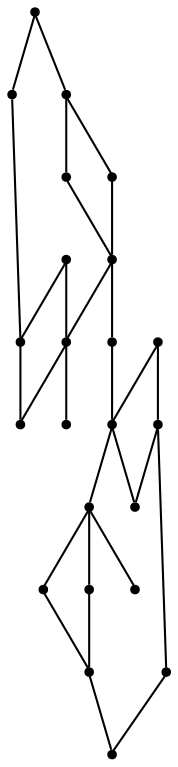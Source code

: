 graph {
  node [shape=point,comment="{\"directed\":false,\"doi\":\"10.1007/978-3-031-22203-0_12\",\"figure\":\"9 (5)\"}"]

  v0 [pos="971.8089905079961,981.7770019128038"]
  v1 [pos="971.808990507996,898.6658283644551"]
  v2 [pos="971.8089905079961,815.5515072280066"]
  v3 [pos="971.8089905079961,1189.5564459900872"]
  v4 [pos="971.808990507996,1106.4452565448287"]
  v5 [pos="971.808990507996,1272.6707830234454"]
  v6 [pos="930.2512888288729,898.6658283644551"]
  v7 [pos="930.2512888288729,981.7770019128038"]
  v8 [pos="930.2502555170853,1023.3320322951422"]
  v9 [pos="930.2512888288728,1106.4452565448287"]
  v10 [pos="930.2502555170853,1064.8882072549718"]
  v11 [pos="930.2512888288728,1189.5564459900872"]
  v12 [pos="847.1380474768283,981.7770019128038"]
  v13 [pos="847.1380474768283,898.6658283644551"]
  v14 [pos="847.1380474768282,1044.111184868"]
  v15 [pos="847.1380474768283,1106.4452565448287"]
  v16 [pos="847.1380474768283,1189.556445990087"]
  v17 [pos="805.5825078039068,815.5515072280066"]
  v18 [pos="805.5825078039068,898.6658283644551"]
  v19 [pos="805.5825078039068,981.7770019128038"]
  v20 [pos="805.5825078039068,1106.445256544829"]
  v21 [pos="805.5825078039068,1189.5564459900872"]
  v22 [pos="805.5825078039068,1272.6707830234454"]

  v0 -- v1 [id="-1",pos="971.8089905079961,981.7770019128038 971.808990507996,898.6658283644551 971.808990507996,898.6658283644551 971.808990507996,898.6658283644551"]
  v22 -- v5 [id="-2",pos="805.5825078039068,1272.6707830234454 971.808990507996,1272.6707830234454 971.808990507996,1272.6707830234454 971.808990507996,1272.6707830234454"]
  v22 -- v21 [id="-3",pos="805.5825078039068,1272.6707830234454 805.5825078039068,1189.5564459900872 805.5825078039068,1189.5564459900872 805.5825078039068,1189.5564459900872"]
  v21 -- v20 [id="-4",pos="805.5825078039068,1189.5564459900872 805.5825078039068,1106.445256544829 805.5825078039068,1106.445256544829 805.5825078039068,1106.445256544829"]
  v21 -- v16 [id="-5",pos="805.5825078039068,1189.5564459900872 847.1380474768283,1189.556445990087 847.1380474768283,1189.556445990087 847.1380474768283,1189.556445990087"]
  v20 -- v15 [id="-7",pos="805.5825078039068,1106.445256544829 847.1380474768283,1106.4452565448287 847.1380474768283,1106.4452565448287 847.1380474768283,1106.4452565448287"]
  v15 -- v9 [id="-8",pos="847.1380474768283,1106.4452565448287 930.2512888288728,1106.4452565448287 930.2512888288728,1106.4452565448287 930.2512888288728,1106.4452565448287"]
  v9 -- v4 [id="-9",pos="930.2512888288728,1106.4452565448287 971.808990507996,1106.4452565448287 971.808990507996,1106.4452565448287 971.808990507996,1106.4452565448287"]
  v19 -- v12 [id="-11",pos="805.5825078039068,981.7770019128038 847.1380474768283,981.7770019128038 847.1380474768283,981.7770019128038 847.1380474768283,981.7770019128038"]
  v12 -- v7 [id="-12",pos="847.1380474768283,981.7770019128038 930.2512888288729,981.7770019128038 930.2512888288729,981.7770019128038 930.2512888288729,981.7770019128038"]
  v7 -- v0 [id="-13",pos="930.2512888288729,981.7770019128038 971.8089905079961,981.7770019128038 971.8089905079961,981.7770019128038 971.8089905079961,981.7770019128038"]
  v19 -- v18 [id="-14",pos="805.5825078039068,981.7770019128038 805.5825078039068,898.6658283644551 805.5825078039068,898.6658283644551 805.5825078039068,898.6658283644551"]
  v18 -- v17 [id="-15",pos="805.5825078039068,898.6658283644551 805.5825078039068,815.5515072280066 805.5825078039068,815.5515072280066 805.5825078039068,815.5515072280066"]
  v18 -- v13 [id="-18",pos="805.5825078039068,898.6658283644551 847.1380474768283,898.6658283644551 847.1380474768283,898.6658283644551 847.1380474768283,898.6658283644551"]
  v17 -- v2 [id="-19",pos="805.5825078039068,815.5515072280066 971.8089905079961,815.5515072280066 971.8089905079961,815.5515072280066 971.8089905079961,815.5515072280066"]
  v16 -- v15 [id="-20",pos="847.1380474768283,1189.556445990087 847.1380474768283,1106.4452565448287 847.1380474768283,1106.4452565448287 847.1380474768283,1106.4452565448287"]
  v15 -- v14 [id="-21",pos="847.1380474768283,1106.4452565448287 847.1380474768282,1044.111184868 847.1380474768282,1044.111184868 847.1380474768282,1044.111184868"]
  v14 -- v12 [id="-22",pos="847.1380474768282,1044.111184868 847.1380474768283,981.7770019128038 847.1380474768283,981.7770019128038 847.1380474768283,981.7770019128038"]
  v12 -- v13 [id="-23",pos="847.1380474768283,981.7770019128038 847.1380474768283,898.6658283644551 847.1380474768283,898.6658283644551 847.1380474768283,898.6658283644551"]
  v1 -- v2 [id="-24",pos="971.808990507996,898.6658283644551 971.8089905079961,815.5515072280066 971.8089905079961,815.5515072280066 971.8089905079961,815.5515072280066"]
  v11 -- v3 [id="-25",pos="930.2512888288728,1189.5564459900872 971.8089905079961,1189.5564459900872 971.8089905079961,1189.5564459900872 971.8089905079961,1189.5564459900872"]
  v11 -- v9 [id="-26",pos="930.2512888288728,1189.5564459900872 930.2512888288728,1106.4452565448287 930.2512888288728,1106.4452565448287 930.2512888288728,1106.4452565448287"]
  v9 -- v10 [id="-27",pos="930.2512888288728,1106.4452565448287 930.2502555170853,1064.8882072549718 930.2502555170853,1064.8882072549718 930.2502555170853,1064.8882072549718"]
  v7 -- v6 [id="-30",pos="930.2512888288729,981.7770019128038 930.2512888288729,898.6658283644551 930.2512888288729,898.6658283644551 930.2512888288729,898.6658283644551"]
  v7 -- v8 [id="-31",pos="930.2512888288729,981.7770019128038 930.2502555170853,1023.3320322951422 930.2502555170853,1023.3320322951422 930.2502555170853,1023.3320322951422"]
  v6 -- v1 [id="-32",pos="930.2512888288729,898.6658283644551 971.808990507996,898.6658283644551 971.808990507996,898.6658283644551 971.808990507996,898.6658283644551"]
  v3 -- v4 [id="-34",pos="971.8089905079961,1189.5564459900872 971.808990507996,1106.4452565448287 971.808990507996,1106.4452565448287 971.808990507996,1106.4452565448287"]
  v5 -- v3 [id="-36",pos="971.808990507996,1272.6707830234454 971.8089905079961,1189.5564459900872 971.8089905079961,1189.5564459900872 971.8089905079961,1189.5564459900872"]
}